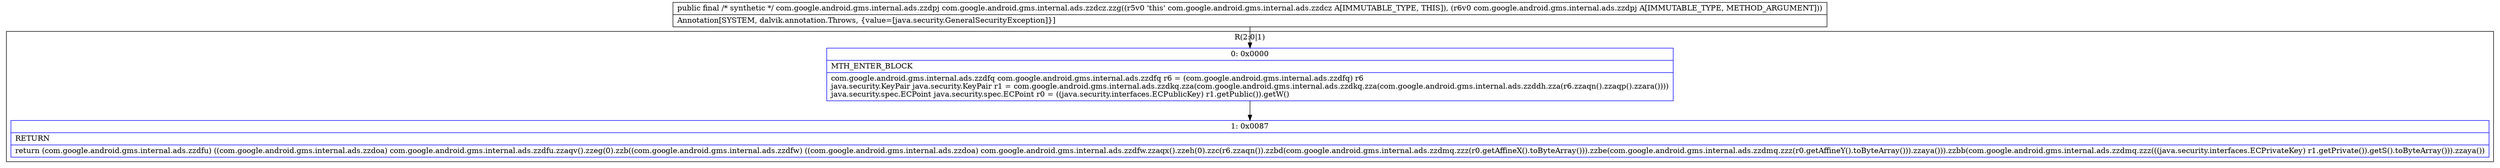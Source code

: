 digraph "CFG forcom.google.android.gms.internal.ads.zzdcz.zzg(Lcom\/google\/android\/gms\/internal\/ads\/zzdpj;)Lcom\/google\/android\/gms\/internal\/ads\/zzdpj;" {
subgraph cluster_Region_2097096912 {
label = "R(2:0|1)";
node [shape=record,color=blue];
Node_0 [shape=record,label="{0\:\ 0x0000|MTH_ENTER_BLOCK\l|com.google.android.gms.internal.ads.zzdfq com.google.android.gms.internal.ads.zzdfq r6 = (com.google.android.gms.internal.ads.zzdfq) r6\ljava.security.KeyPair java.security.KeyPair r1 = com.google.android.gms.internal.ads.zzdkq.zza(com.google.android.gms.internal.ads.zzdkq.zza(com.google.android.gms.internal.ads.zzddh.zza(r6.zzaqn().zzaqp().zzara())))\ljava.security.spec.ECPoint java.security.spec.ECPoint r0 = ((java.security.interfaces.ECPublicKey) r1.getPublic()).getW()\l}"];
Node_1 [shape=record,label="{1\:\ 0x0087|RETURN\l|return (com.google.android.gms.internal.ads.zzdfu) ((com.google.android.gms.internal.ads.zzdoa) com.google.android.gms.internal.ads.zzdfu.zzaqv().zzeg(0).zzb((com.google.android.gms.internal.ads.zzdfw) ((com.google.android.gms.internal.ads.zzdoa) com.google.android.gms.internal.ads.zzdfw.zzaqx().zzeh(0).zzc(r6.zzaqn()).zzbd(com.google.android.gms.internal.ads.zzdmq.zzz(r0.getAffineX().toByteArray())).zzbe(com.google.android.gms.internal.ads.zzdmq.zzz(r0.getAffineY().toByteArray())).zzaya())).zzbb(com.google.android.gms.internal.ads.zzdmq.zzz(((java.security.interfaces.ECPrivateKey) r1.getPrivate()).getS().toByteArray())).zzaya())\l}"];
}
MethodNode[shape=record,label="{public final \/* synthetic *\/ com.google.android.gms.internal.ads.zzdpj com.google.android.gms.internal.ads.zzdcz.zzg((r5v0 'this' com.google.android.gms.internal.ads.zzdcz A[IMMUTABLE_TYPE, THIS]), (r6v0 com.google.android.gms.internal.ads.zzdpj A[IMMUTABLE_TYPE, METHOD_ARGUMENT]))  | Annotation[SYSTEM, dalvik.annotation.Throws, \{value=[java.security.GeneralSecurityException]\}]\l}"];
MethodNode -> Node_0;
Node_0 -> Node_1;
}

